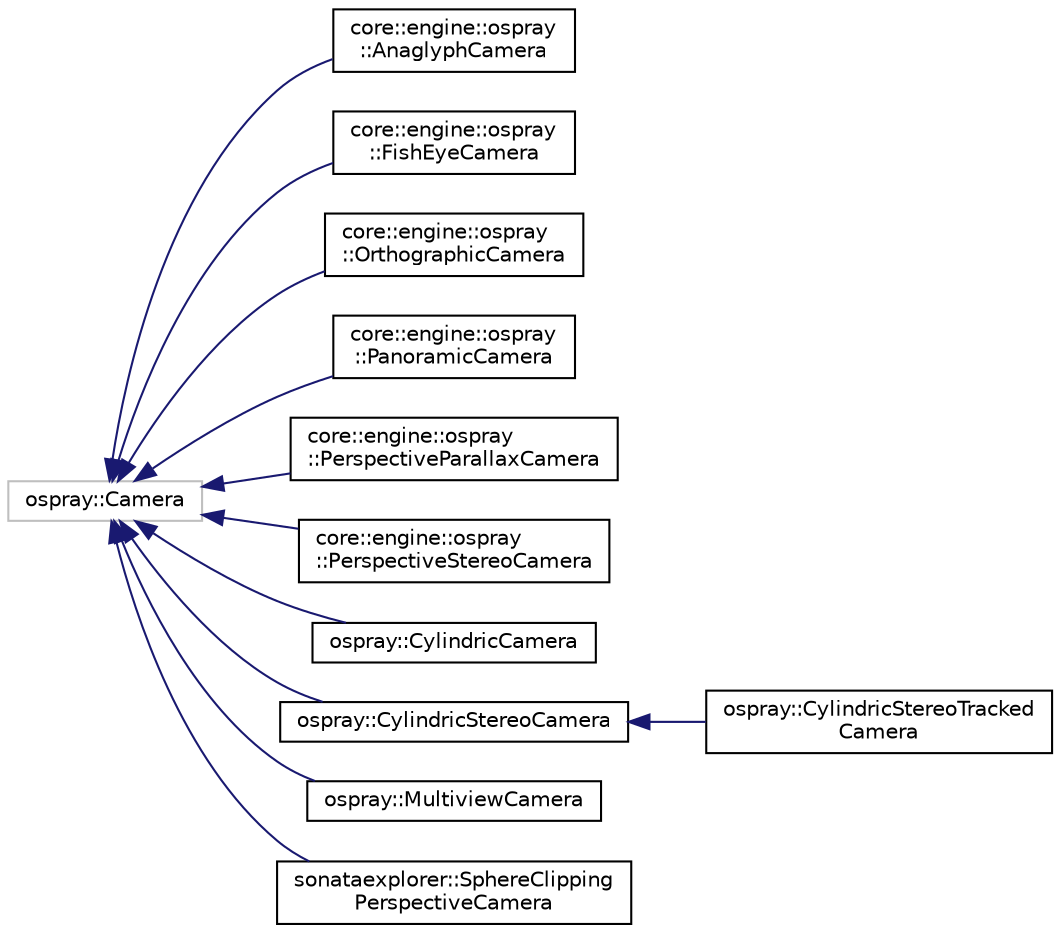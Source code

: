 digraph "Graphical Class Hierarchy"
{
 // LATEX_PDF_SIZE
  edge [fontname="Helvetica",fontsize="10",labelfontname="Helvetica",labelfontsize="10"];
  node [fontname="Helvetica",fontsize="10",shape=record];
  rankdir="LR";
  Node109 [label="ospray::Camera",height=0.2,width=0.4,color="grey75", fillcolor="white", style="filled",tooltip=" "];
  Node109 -> Node0 [dir="back",color="midnightblue",fontsize="10",style="solid",fontname="Helvetica"];
  Node0 [label="core::engine::ospray\l::AnaglyphCamera",height=0.2,width=0.4,color="black", fillcolor="white", style="filled",URL="$d2/d71/structcore_1_1engine_1_1ospray_1_1AnaglyphCamera.html",tooltip=" "];
  Node109 -> Node111 [dir="back",color="midnightblue",fontsize="10",style="solid",fontname="Helvetica"];
  Node111 [label="core::engine::ospray\l::FishEyeCamera",height=0.2,width=0.4,color="black", fillcolor="white", style="filled",URL="$d8/d4a/structcore_1_1engine_1_1ospray_1_1FishEyeCamera.html",tooltip=" "];
  Node109 -> Node112 [dir="back",color="midnightblue",fontsize="10",style="solid",fontname="Helvetica"];
  Node112 [label="core::engine::ospray\l::OrthographicCamera",height=0.2,width=0.4,color="black", fillcolor="white", style="filled",URL="$dd/ddd/structcore_1_1engine_1_1ospray_1_1OrthographicCamera.html",tooltip=" "];
  Node109 -> Node113 [dir="back",color="midnightblue",fontsize="10",style="solid",fontname="Helvetica"];
  Node113 [label="core::engine::ospray\l::PanoramicCamera",height=0.2,width=0.4,color="black", fillcolor="white", style="filled",URL="$de/dbc/structcore_1_1engine_1_1ospray_1_1PanoramicCamera.html",tooltip=" "];
  Node109 -> Node114 [dir="back",color="midnightblue",fontsize="10",style="solid",fontname="Helvetica"];
  Node114 [label="core::engine::ospray\l::PerspectiveParallaxCamera",height=0.2,width=0.4,color="black", fillcolor="white", style="filled",URL="$d5/d80/structcore_1_1engine_1_1ospray_1_1PerspectiveParallaxCamera.html",tooltip=" "];
  Node109 -> Node115 [dir="back",color="midnightblue",fontsize="10",style="solid",fontname="Helvetica"];
  Node115 [label="core::engine::ospray\l::PerspectiveStereoCamera",height=0.2,width=0.4,color="black", fillcolor="white", style="filled",URL="$d0/d8d/structcore_1_1engine_1_1ospray_1_1PerspectiveStereoCamera.html",tooltip=" "];
  Node109 -> Node116 [dir="back",color="midnightblue",fontsize="10",style="solid",fontname="Helvetica"];
  Node116 [label="ospray::CylindricCamera",height=0.2,width=0.4,color="black", fillcolor="white", style="filled",URL="$d0/d69/structospray_1_1CylindricCamera.html",tooltip=" "];
  Node109 -> Node117 [dir="back",color="midnightblue",fontsize="10",style="solid",fontname="Helvetica"];
  Node117 [label="ospray::CylindricStereoCamera",height=0.2,width=0.4,color="black", fillcolor="white", style="filled",URL="$d3/dc8/structospray_1_1CylindricStereoCamera.html",tooltip=" "];
  Node117 -> Node118 [dir="back",color="midnightblue",fontsize="10",style="solid",fontname="Helvetica"];
  Node118 [label="ospray::CylindricStereoTracked\lCamera",height=0.2,width=0.4,color="black", fillcolor="white", style="filled",URL="$d2/d67/structospray_1_1CylindricStereoTrackedCamera.html",tooltip=" "];
  Node109 -> Node119 [dir="back",color="midnightblue",fontsize="10",style="solid",fontname="Helvetica"];
  Node119 [label="ospray::MultiviewCamera",height=0.2,width=0.4,color="black", fillcolor="white", style="filled",URL="$da/d7c/structospray_1_1MultiviewCamera.html",tooltip=" "];
  Node109 -> Node120 [dir="back",color="midnightblue",fontsize="10",style="solid",fontname="Helvetica"];
  Node120 [label="sonataexplorer::SphereClipping\lPerspectiveCamera",height=0.2,width=0.4,color="black", fillcolor="white", style="filled",URL="$d6/dc8/structsonataexplorer_1_1SphereClippingPerspectiveCamera.html",tooltip=" "];
}
